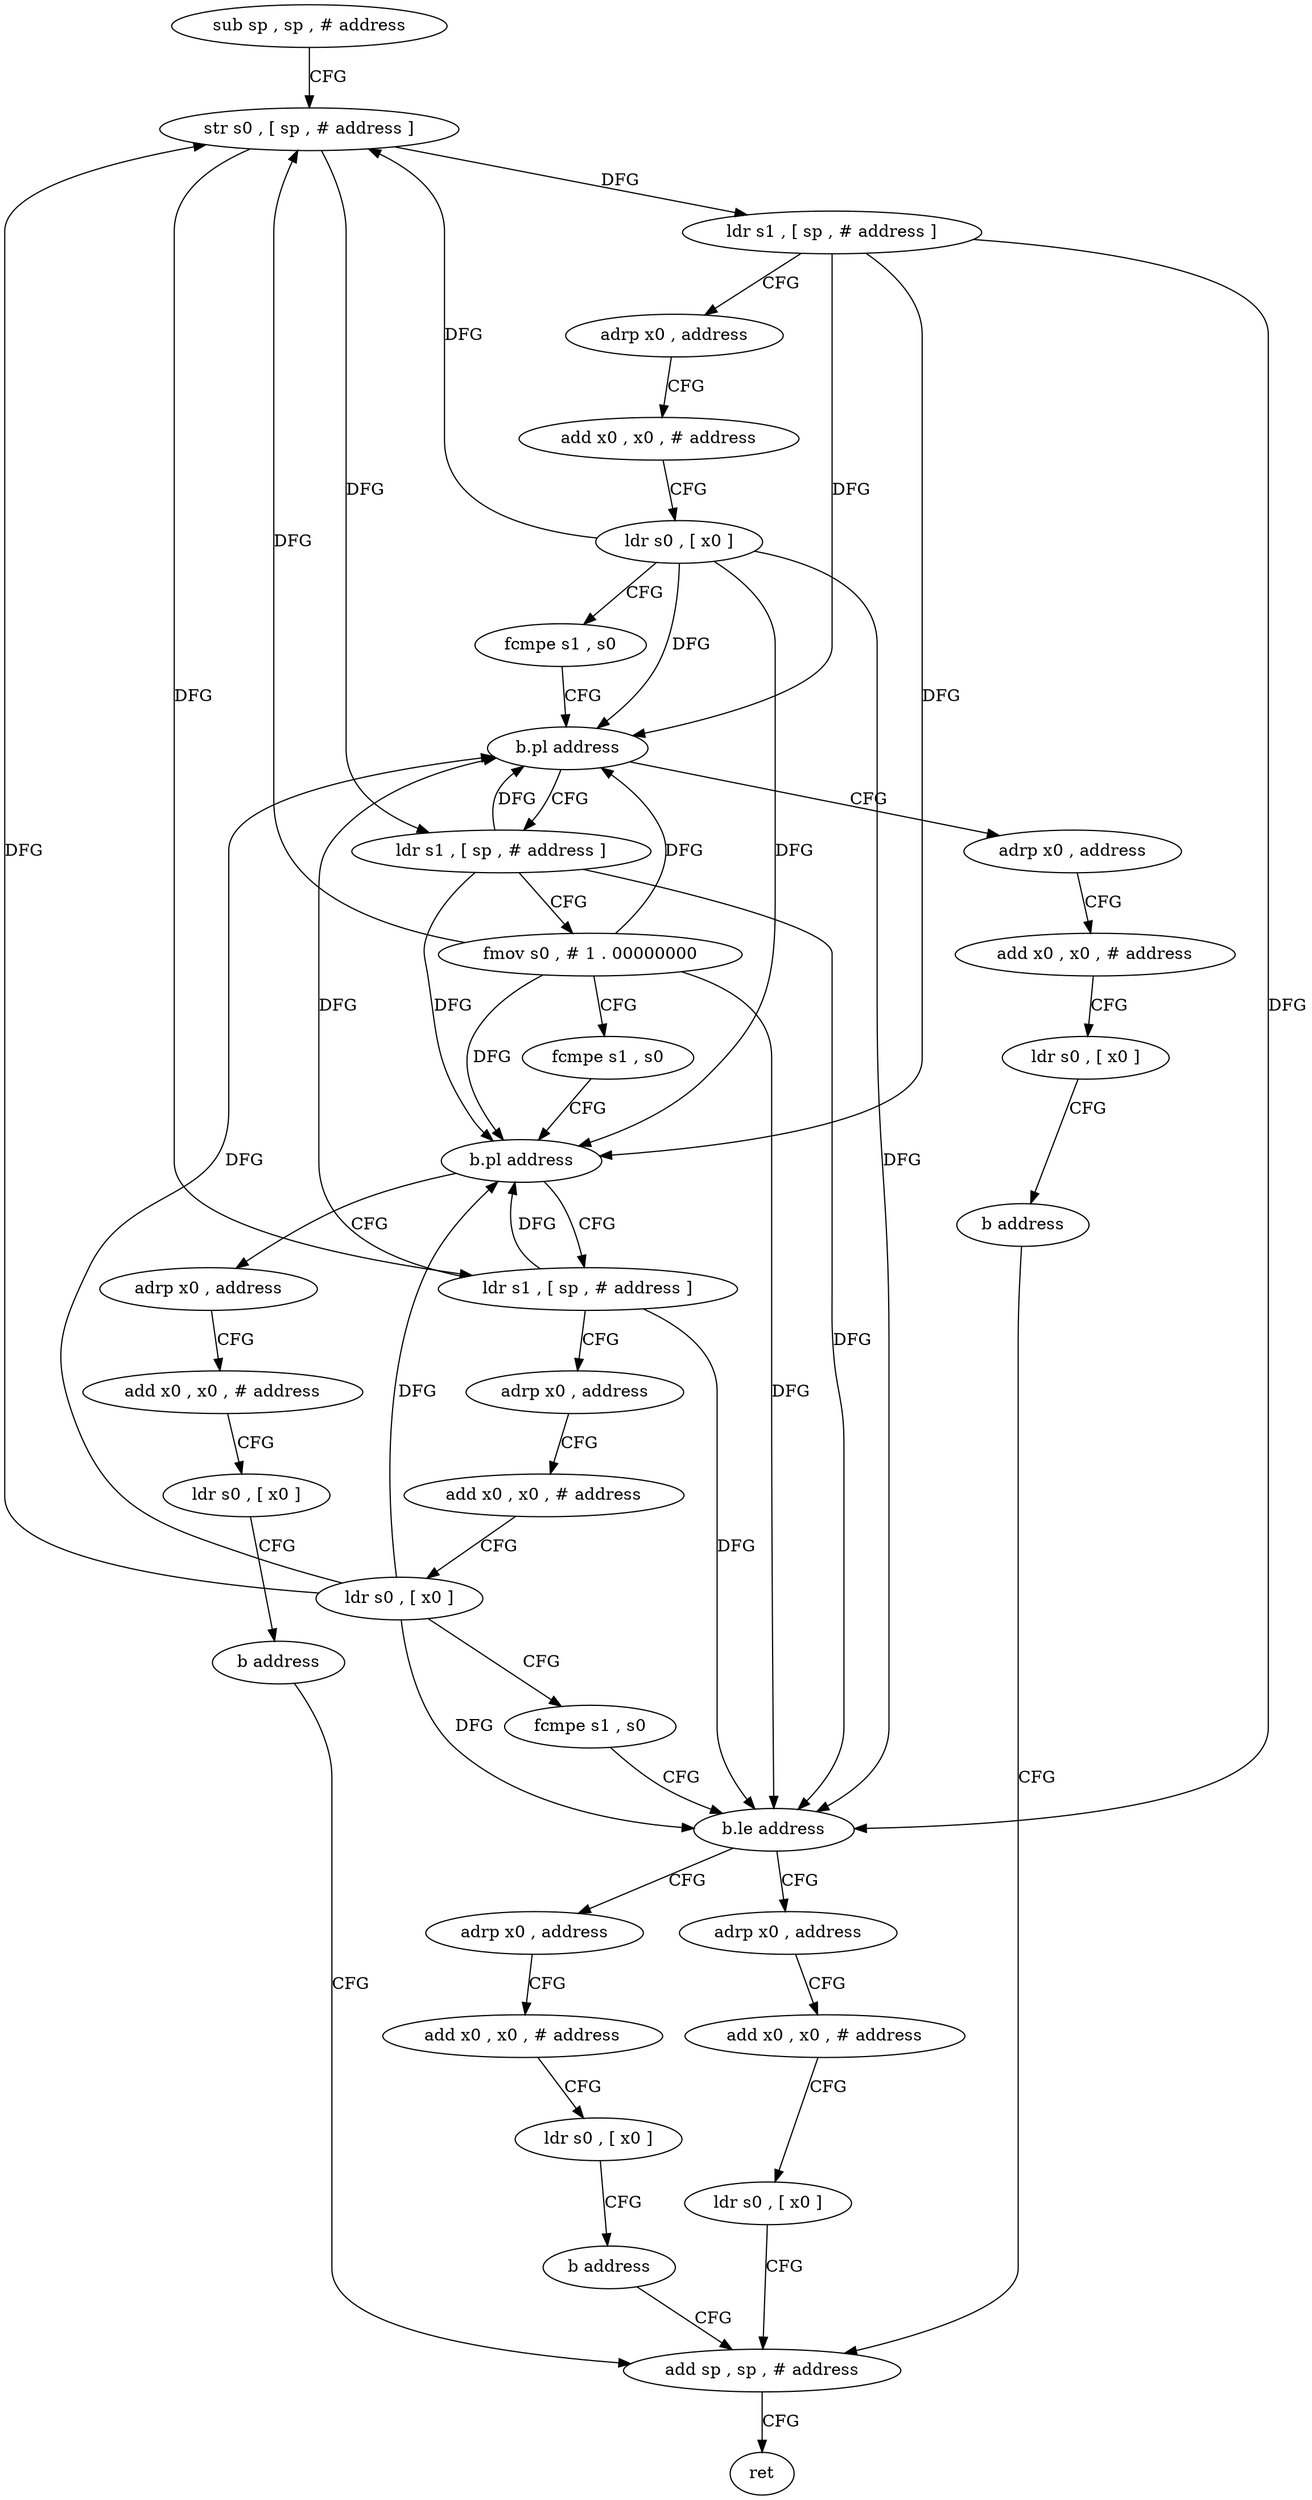 digraph "func" {
"4263228" [label = "sub sp , sp , # address" ]
"4263232" [label = "str s0 , [ sp , # address ]" ]
"4263236" [label = "ldr s1 , [ sp , # address ]" ]
"4263240" [label = "adrp x0 , address" ]
"4263244" [label = "add x0 , x0 , # address" ]
"4263248" [label = "ldr s0 , [ x0 ]" ]
"4263252" [label = "fcmpe s1 , s0" ]
"4263256" [label = "b.pl address" ]
"4263276" [label = "ldr s1 , [ sp , # address ]" ]
"4263260" [label = "adrp x0 , address" ]
"4263280" [label = "fmov s0 , # 1 . 00000000" ]
"4263284" [label = "fcmpe s1 , s0" ]
"4263288" [label = "b.pl address" ]
"4263308" [label = "ldr s1 , [ sp , # address ]" ]
"4263292" [label = "adrp x0 , address" ]
"4263264" [label = "add x0 , x0 , # address" ]
"4263268" [label = "ldr s0 , [ x0 ]" ]
"4263272" [label = "b address" ]
"4263360" [label = "add sp , sp , # address" ]
"4263312" [label = "adrp x0 , address" ]
"4263316" [label = "add x0 , x0 , # address" ]
"4263320" [label = "ldr s0 , [ x0 ]" ]
"4263324" [label = "fcmpe s1 , s0" ]
"4263328" [label = "b.le address" ]
"4263348" [label = "adrp x0 , address" ]
"4263332" [label = "adrp x0 , address" ]
"4263296" [label = "add x0 , x0 , # address" ]
"4263300" [label = "ldr s0 , [ x0 ]" ]
"4263304" [label = "b address" ]
"4263364" [label = "ret" ]
"4263352" [label = "add x0 , x0 , # address" ]
"4263356" [label = "ldr s0 , [ x0 ]" ]
"4263336" [label = "add x0 , x0 , # address" ]
"4263340" [label = "ldr s0 , [ x0 ]" ]
"4263344" [label = "b address" ]
"4263228" -> "4263232" [ label = "CFG" ]
"4263232" -> "4263236" [ label = "DFG" ]
"4263232" -> "4263276" [ label = "DFG" ]
"4263232" -> "4263308" [ label = "DFG" ]
"4263236" -> "4263240" [ label = "CFG" ]
"4263236" -> "4263256" [ label = "DFG" ]
"4263236" -> "4263288" [ label = "DFG" ]
"4263236" -> "4263328" [ label = "DFG" ]
"4263240" -> "4263244" [ label = "CFG" ]
"4263244" -> "4263248" [ label = "CFG" ]
"4263248" -> "4263252" [ label = "CFG" ]
"4263248" -> "4263232" [ label = "DFG" ]
"4263248" -> "4263256" [ label = "DFG" ]
"4263248" -> "4263288" [ label = "DFG" ]
"4263248" -> "4263328" [ label = "DFG" ]
"4263252" -> "4263256" [ label = "CFG" ]
"4263256" -> "4263276" [ label = "CFG" ]
"4263256" -> "4263260" [ label = "CFG" ]
"4263276" -> "4263280" [ label = "CFG" ]
"4263276" -> "4263256" [ label = "DFG" ]
"4263276" -> "4263288" [ label = "DFG" ]
"4263276" -> "4263328" [ label = "DFG" ]
"4263260" -> "4263264" [ label = "CFG" ]
"4263280" -> "4263284" [ label = "CFG" ]
"4263280" -> "4263232" [ label = "DFG" ]
"4263280" -> "4263256" [ label = "DFG" ]
"4263280" -> "4263288" [ label = "DFG" ]
"4263280" -> "4263328" [ label = "DFG" ]
"4263284" -> "4263288" [ label = "CFG" ]
"4263288" -> "4263308" [ label = "CFG" ]
"4263288" -> "4263292" [ label = "CFG" ]
"4263308" -> "4263312" [ label = "CFG" ]
"4263308" -> "4263256" [ label = "DFG" ]
"4263308" -> "4263288" [ label = "DFG" ]
"4263308" -> "4263328" [ label = "DFG" ]
"4263292" -> "4263296" [ label = "CFG" ]
"4263264" -> "4263268" [ label = "CFG" ]
"4263268" -> "4263272" [ label = "CFG" ]
"4263272" -> "4263360" [ label = "CFG" ]
"4263360" -> "4263364" [ label = "CFG" ]
"4263312" -> "4263316" [ label = "CFG" ]
"4263316" -> "4263320" [ label = "CFG" ]
"4263320" -> "4263324" [ label = "CFG" ]
"4263320" -> "4263232" [ label = "DFG" ]
"4263320" -> "4263256" [ label = "DFG" ]
"4263320" -> "4263288" [ label = "DFG" ]
"4263320" -> "4263328" [ label = "DFG" ]
"4263324" -> "4263328" [ label = "CFG" ]
"4263328" -> "4263348" [ label = "CFG" ]
"4263328" -> "4263332" [ label = "CFG" ]
"4263348" -> "4263352" [ label = "CFG" ]
"4263332" -> "4263336" [ label = "CFG" ]
"4263296" -> "4263300" [ label = "CFG" ]
"4263300" -> "4263304" [ label = "CFG" ]
"4263304" -> "4263360" [ label = "CFG" ]
"4263352" -> "4263356" [ label = "CFG" ]
"4263356" -> "4263360" [ label = "CFG" ]
"4263336" -> "4263340" [ label = "CFG" ]
"4263340" -> "4263344" [ label = "CFG" ]
"4263344" -> "4263360" [ label = "CFG" ]
}
